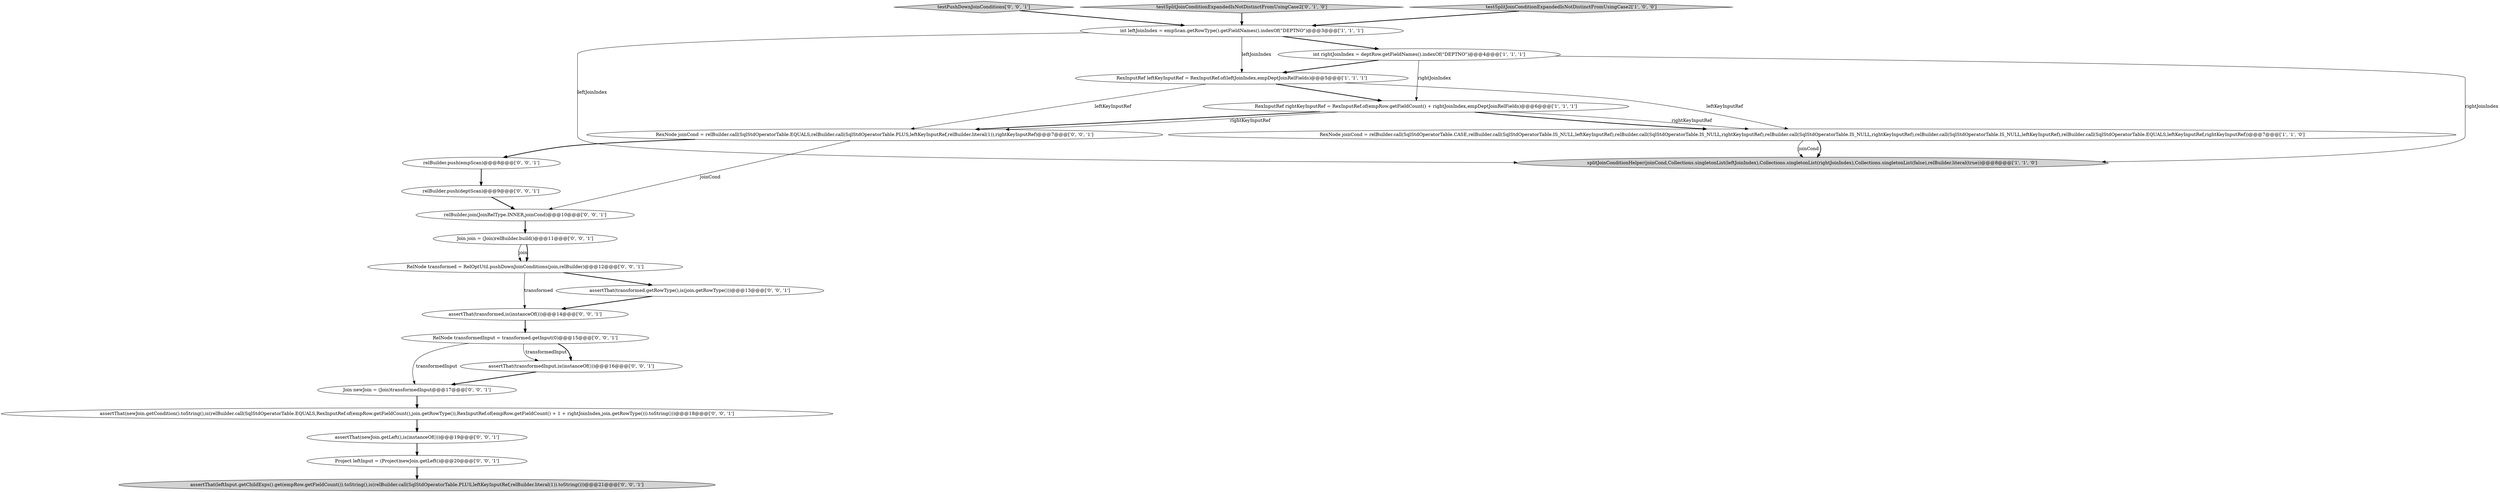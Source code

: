 digraph {
14 [style = filled, label = "assertThat(leftInput.getChildExps().get(empRow.getFieldCount()).toString(),is(relBuilder.call(SqlStdOperatorTable.PLUS,leftKeyInputRef,relBuilder.literal(1)).toString()))@@@21@@@['0', '0', '1']", fillcolor = lightgray, shape = ellipse image = "AAA0AAABBB3BBB"];
18 [style = filled, label = "relBuilder.push(empScan)@@@8@@@['0', '0', '1']", fillcolor = white, shape = ellipse image = "AAA0AAABBB3BBB"];
13 [style = filled, label = "assertThat(newJoin.getCondition().toString(),is(relBuilder.call(SqlStdOperatorTable.EQUALS,RexInputRef.of(empRow.getFieldCount(),join.getRowType()),RexInputRef.of(empRow.getFieldCount() + 1 + rightJoinIndex,join.getRowType())).toString()))@@@18@@@['0', '0', '1']", fillcolor = white, shape = ellipse image = "AAA0AAABBB3BBB"];
17 [style = filled, label = "Join join = (Join)relBuilder.build()@@@11@@@['0', '0', '1']", fillcolor = white, shape = ellipse image = "AAA0AAABBB3BBB"];
15 [style = filled, label = "RelNode transformed = RelOptUtil.pushDownJoinConditions(join,relBuilder)@@@12@@@['0', '0', '1']", fillcolor = white, shape = ellipse image = "AAA0AAABBB3BBB"];
23 [style = filled, label = "RelNode transformedInput = transformed.getInput(0)@@@15@@@['0', '0', '1']", fillcolor = white, shape = ellipse image = "AAA0AAABBB3BBB"];
4 [style = filled, label = "RexNode joinCond = relBuilder.call(SqlStdOperatorTable.CASE,relBuilder.call(SqlStdOperatorTable.IS_NULL,leftKeyInputRef),relBuilder.call(SqlStdOperatorTable.IS_NULL,rightKeyInputRef),relBuilder.call(SqlStdOperatorTable.IS_NULL,rightKeyInputRef),relBuilder.call(SqlStdOperatorTable.IS_NULL,leftKeyInputRef),relBuilder.call(SqlStdOperatorTable.EQUALS,leftKeyInputRef,rightKeyInputRef))@@@7@@@['1', '1', '0']", fillcolor = white, shape = ellipse image = "AAA0AAABBB1BBB"];
22 [style = filled, label = "testPushDownJoinConditions['0', '0', '1']", fillcolor = lightgray, shape = diamond image = "AAA0AAABBB3BBB"];
7 [style = filled, label = "testSplitJoinConditionExpandedIsNotDistinctFromUsingCase2['0', '1', '0']", fillcolor = lightgray, shape = diamond image = "AAA0AAABBB2BBB"];
6 [style = filled, label = "int leftJoinIndex = empScan.getRowType().getFieldNames().indexOf(\"DEPTNO\")@@@3@@@['1', '1', '1']", fillcolor = white, shape = ellipse image = "AAA0AAABBB1BBB"];
10 [style = filled, label = "relBuilder.push(deptScan)@@@9@@@['0', '0', '1']", fillcolor = white, shape = ellipse image = "AAA0AAABBB3BBB"];
3 [style = filled, label = "RexInputRef rightKeyInputRef = RexInputRef.of(empRow.getFieldCount() + rightJoinIndex,empDeptJoinRelFields)@@@6@@@['1', '1', '1']", fillcolor = white, shape = ellipse image = "AAA0AAABBB1BBB"];
0 [style = filled, label = "splitJoinConditionHelper(joinCond,Collections.singletonList(leftJoinIndex),Collections.singletonList(rightJoinIndex),Collections.singletonList(false),relBuilder.literal(true))@@@8@@@['1', '1', '0']", fillcolor = lightgray, shape = ellipse image = "AAA0AAABBB1BBB"];
1 [style = filled, label = "int rightJoinIndex = deptRow.getFieldNames().indexOf(\"DEPTNO\")@@@4@@@['1', '1', '1']", fillcolor = white, shape = ellipse image = "AAA0AAABBB1BBB"];
12 [style = filled, label = "Project leftInput = (Project)newJoin.getLeft()@@@20@@@['0', '0', '1']", fillcolor = white, shape = ellipse image = "AAA0AAABBB3BBB"];
21 [style = filled, label = "relBuilder.join(JoinRelType.INNER,joinCond)@@@10@@@['0', '0', '1']", fillcolor = white, shape = ellipse image = "AAA0AAABBB3BBB"];
16 [style = filled, label = "Join newJoin = (Join)transformedInput@@@17@@@['0', '0', '1']", fillcolor = white, shape = ellipse image = "AAA0AAABBB3BBB"];
11 [style = filled, label = "RexNode joinCond = relBuilder.call(SqlStdOperatorTable.EQUALS,relBuilder.call(SqlStdOperatorTable.PLUS,leftKeyInputRef,relBuilder.literal(1)),rightKeyInputRef)@@@7@@@['0', '0', '1']", fillcolor = white, shape = ellipse image = "AAA0AAABBB3BBB"];
19 [style = filled, label = "assertThat(transformed,is(instanceOf()))@@@14@@@['0', '0', '1']", fillcolor = white, shape = ellipse image = "AAA0AAABBB3BBB"];
20 [style = filled, label = "assertThat(newJoin.getLeft(),is(instanceOf()))@@@19@@@['0', '0', '1']", fillcolor = white, shape = ellipse image = "AAA0AAABBB3BBB"];
9 [style = filled, label = "assertThat(transformedInput,is(instanceOf()))@@@16@@@['0', '0', '1']", fillcolor = white, shape = ellipse image = "AAA0AAABBB3BBB"];
8 [style = filled, label = "assertThat(transformed.getRowType(),is(join.getRowType()))@@@13@@@['0', '0', '1']", fillcolor = white, shape = ellipse image = "AAA0AAABBB3BBB"];
2 [style = filled, label = "testSplitJoinConditionExpandedIsNotDistinctFromUsingCase2['1', '0', '0']", fillcolor = lightgray, shape = diamond image = "AAA0AAABBB1BBB"];
5 [style = filled, label = "RexInputRef leftKeyInputRef = RexInputRef.of(leftJoinIndex,empDeptJoinRelFields)@@@5@@@['1', '1', '1']", fillcolor = white, shape = ellipse image = "AAA0AAABBB1BBB"];
1->5 [style = bold, label=""];
5->3 [style = bold, label=""];
5->4 [style = solid, label="leftKeyInputRef"];
3->4 [style = solid, label="rightKeyInputRef"];
16->13 [style = bold, label=""];
15->19 [style = solid, label="transformed"];
2->6 [style = bold, label=""];
8->19 [style = bold, label=""];
17->15 [style = solid, label="join"];
23->9 [style = solid, label="transformedInput"];
3->11 [style = bold, label=""];
5->11 [style = solid, label="leftKeyInputRef"];
10->21 [style = bold, label=""];
3->4 [style = bold, label=""];
9->16 [style = bold, label=""];
11->18 [style = bold, label=""];
4->0 [style = bold, label=""];
6->1 [style = bold, label=""];
6->0 [style = solid, label="leftJoinIndex"];
1->0 [style = solid, label="rightJoinIndex"];
18->10 [style = bold, label=""];
19->23 [style = bold, label=""];
7->6 [style = bold, label=""];
20->12 [style = bold, label=""];
12->14 [style = bold, label=""];
17->15 [style = bold, label=""];
4->0 [style = solid, label="joinCond"];
6->5 [style = solid, label="leftJoinIndex"];
11->21 [style = solid, label="joinCond"];
1->3 [style = solid, label="rightJoinIndex"];
23->9 [style = bold, label=""];
21->17 [style = bold, label=""];
15->8 [style = bold, label=""];
23->16 [style = solid, label="transformedInput"];
22->6 [style = bold, label=""];
3->11 [style = solid, label="rightKeyInputRef"];
13->20 [style = bold, label=""];
}
